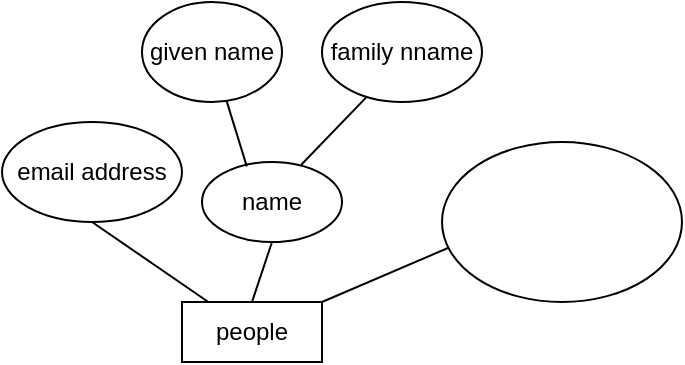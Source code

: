 <mxfile version="15.3.8" type="github">
  <diagram id="6H4R47eBY3q_TcvJeOBk" name="Page-1">
    <mxGraphModel dx="1038" dy="547" grid="1" gridSize="10" guides="1" tooltips="1" connect="1" arrows="1" fold="1" page="1" pageScale="1" pageWidth="827" pageHeight="1169" math="0" shadow="0">
      <root>
        <mxCell id="0" />
        <mxCell id="1" parent="0" />
        <mxCell id="5hLADLvCHJErBMv2J8YV-1" value="people" style="rounded=0;whiteSpace=wrap;html=1;" vertex="1" parent="1">
          <mxGeometry x="110" y="170" width="70" height="30" as="geometry" />
        </mxCell>
        <mxCell id="5hLADLvCHJErBMv2J8YV-2" value="email address" style="ellipse;whiteSpace=wrap;html=1;" vertex="1" parent="1">
          <mxGeometry x="20" y="80" width="90" height="50" as="geometry" />
        </mxCell>
        <mxCell id="5hLADLvCHJErBMv2J8YV-3" value="" style="endArrow=none;html=1;entryX=0.5;entryY=1;entryDx=0;entryDy=0;" edge="1" parent="1" source="5hLADLvCHJErBMv2J8YV-1" target="5hLADLvCHJErBMv2J8YV-2">
          <mxGeometry width="50" height="50" relative="1" as="geometry">
            <mxPoint x="80" y="180" as="sourcePoint" />
            <mxPoint x="50" y="140" as="targetPoint" />
          </mxGeometry>
        </mxCell>
        <mxCell id="5hLADLvCHJErBMv2J8YV-7" value="given name" style="ellipse;whiteSpace=wrap;html=1;" vertex="1" parent="1">
          <mxGeometry x="90" y="20" width="70" height="50" as="geometry" />
        </mxCell>
        <mxCell id="5hLADLvCHJErBMv2J8YV-8" value="name" style="ellipse;whiteSpace=wrap;html=1;" vertex="1" parent="1">
          <mxGeometry x="120" y="100" width="70" height="40" as="geometry" />
        </mxCell>
        <mxCell id="5hLADLvCHJErBMv2J8YV-10" value="" style="endArrow=none;html=1;entryX=0.5;entryY=1;entryDx=0;entryDy=0;exitX=0.5;exitY=0;exitDx=0;exitDy=0;" edge="1" parent="1" source="5hLADLvCHJErBMv2J8YV-1" target="5hLADLvCHJErBMv2J8YV-8">
          <mxGeometry width="50" height="50" relative="1" as="geometry">
            <mxPoint x="220" y="200" as="sourcePoint" />
            <mxPoint x="270" y="150" as="targetPoint" />
          </mxGeometry>
        </mxCell>
        <mxCell id="5hLADLvCHJErBMv2J8YV-12" value="" style="endArrow=none;html=1;exitX=0.32;exitY=0.055;exitDx=0;exitDy=0;exitPerimeter=0;" edge="1" parent="1" source="5hLADLvCHJErBMv2J8YV-8" target="5hLADLvCHJErBMv2J8YV-7">
          <mxGeometry width="50" height="50" relative="1" as="geometry">
            <mxPoint x="170" y="110" as="sourcePoint" />
            <mxPoint x="220" y="60" as="targetPoint" />
          </mxGeometry>
        </mxCell>
        <mxCell id="5hLADLvCHJErBMv2J8YV-13" value="family nname" style="ellipse;whiteSpace=wrap;html=1;" vertex="1" parent="1">
          <mxGeometry x="180" y="20" width="80" height="50" as="geometry" />
        </mxCell>
        <mxCell id="5hLADLvCHJErBMv2J8YV-14" value="" style="endArrow=none;html=1;exitX=0.709;exitY=0.035;exitDx=0;exitDy=0;entryX=0.275;entryY=0.956;entryDx=0;entryDy=0;entryPerimeter=0;exitPerimeter=0;" edge="1" parent="1" source="5hLADLvCHJErBMv2J8YV-8" target="5hLADLvCHJErBMv2J8YV-13">
          <mxGeometry width="50" height="50" relative="1" as="geometry">
            <mxPoint x="160" y="120" as="sourcePoint" />
            <mxPoint x="220" y="90" as="targetPoint" />
            <Array as="points" />
          </mxGeometry>
        </mxCell>
        <mxCell id="5hLADLvCHJErBMv2J8YV-15" value="" style="endArrow=none;html=1;" edge="1" parent="1">
          <mxGeometry width="50" height="50" relative="1" as="geometry">
            <mxPoint x="180" y="170" as="sourcePoint" />
            <mxPoint x="250" y="140" as="targetPoint" />
          </mxGeometry>
        </mxCell>
        <mxCell id="5hLADLvCHJErBMv2J8YV-17" value="" style="ellipse;whiteSpace=wrap;html=1;" vertex="1" parent="1">
          <mxGeometry x="240" y="90" width="120" height="80" as="geometry" />
        </mxCell>
      </root>
    </mxGraphModel>
  </diagram>
</mxfile>
